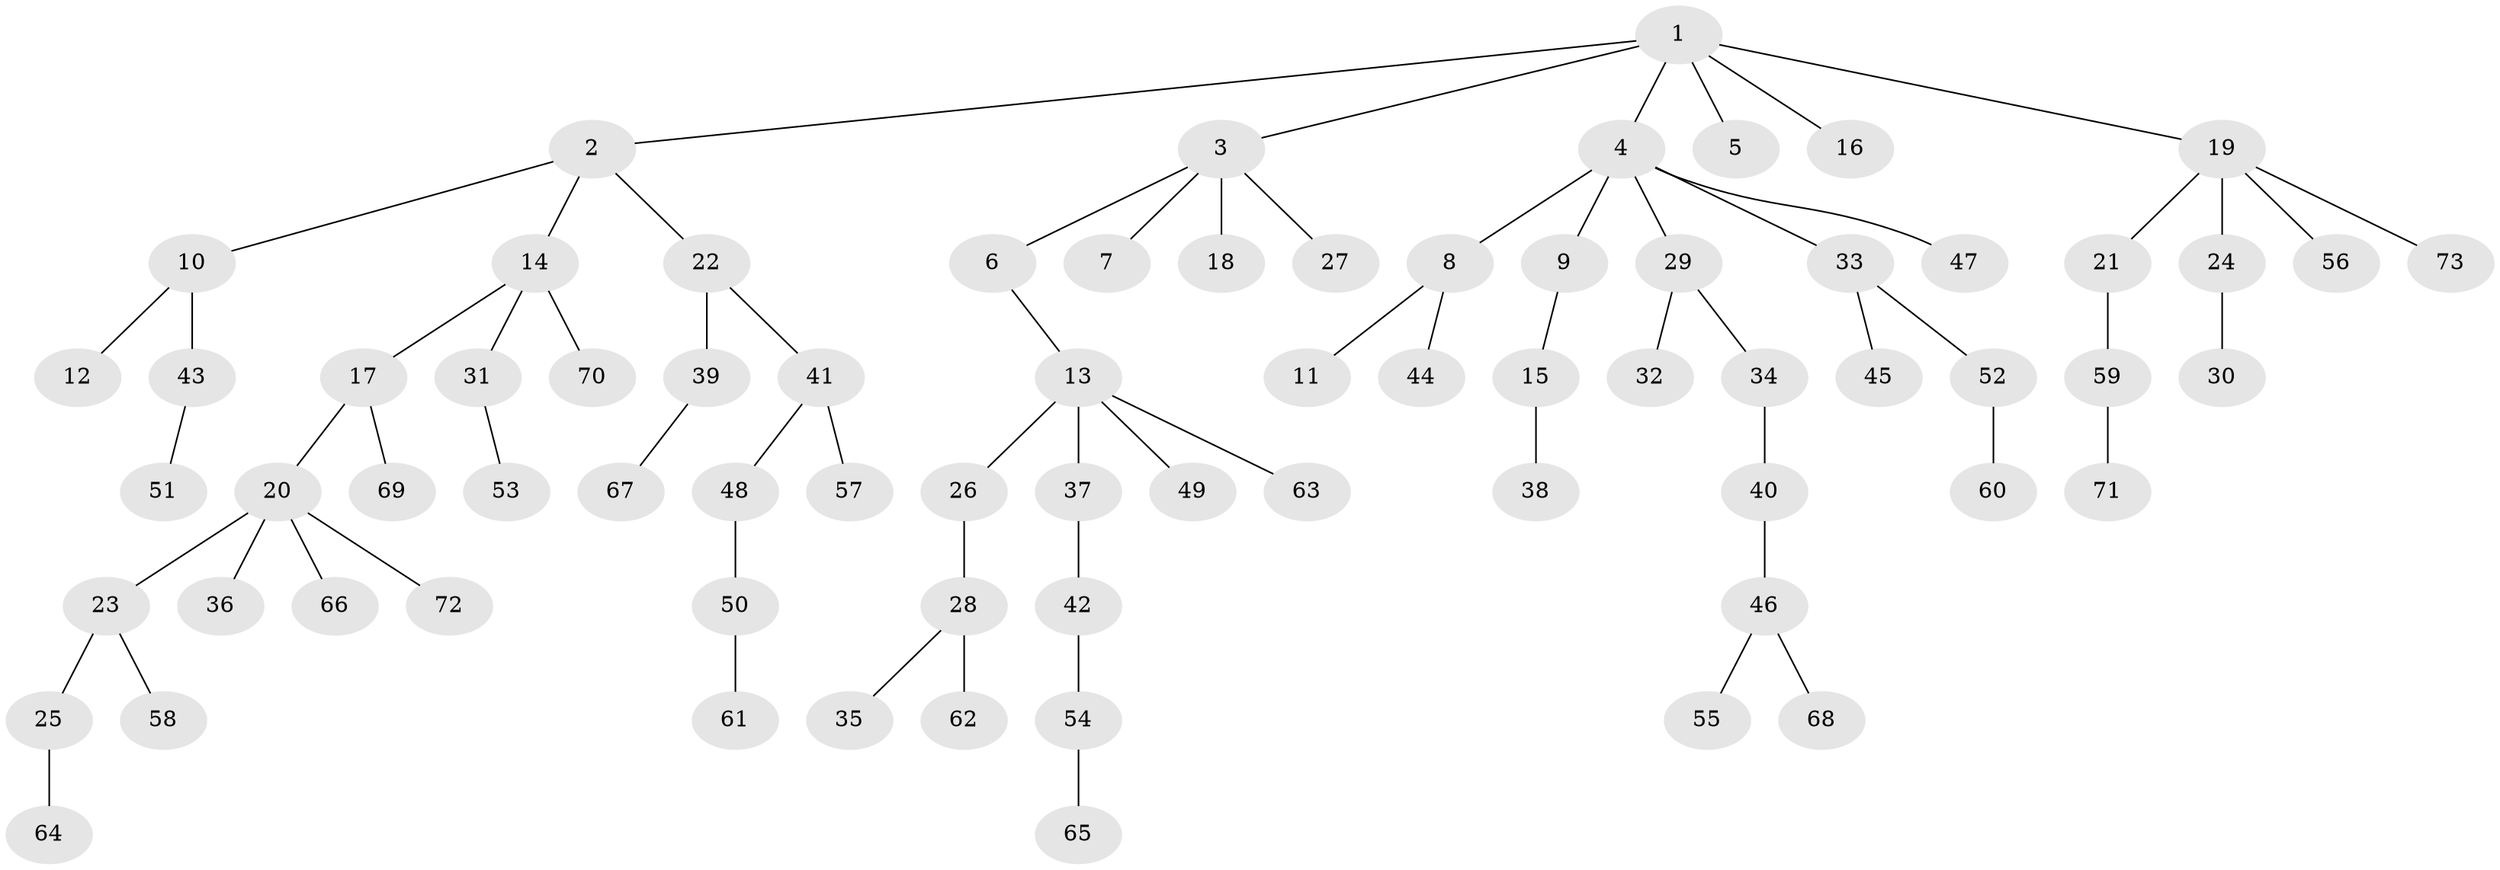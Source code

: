 // Generated by graph-tools (version 1.1) at 2025/02/03/09/25 03:02:24]
// undirected, 73 vertices, 72 edges
graph export_dot {
graph [start="1"]
  node [color=gray90,style=filled];
  1;
  2;
  3;
  4;
  5;
  6;
  7;
  8;
  9;
  10;
  11;
  12;
  13;
  14;
  15;
  16;
  17;
  18;
  19;
  20;
  21;
  22;
  23;
  24;
  25;
  26;
  27;
  28;
  29;
  30;
  31;
  32;
  33;
  34;
  35;
  36;
  37;
  38;
  39;
  40;
  41;
  42;
  43;
  44;
  45;
  46;
  47;
  48;
  49;
  50;
  51;
  52;
  53;
  54;
  55;
  56;
  57;
  58;
  59;
  60;
  61;
  62;
  63;
  64;
  65;
  66;
  67;
  68;
  69;
  70;
  71;
  72;
  73;
  1 -- 2;
  1 -- 3;
  1 -- 4;
  1 -- 5;
  1 -- 16;
  1 -- 19;
  2 -- 10;
  2 -- 14;
  2 -- 22;
  3 -- 6;
  3 -- 7;
  3 -- 18;
  3 -- 27;
  4 -- 8;
  4 -- 9;
  4 -- 29;
  4 -- 33;
  4 -- 47;
  6 -- 13;
  8 -- 11;
  8 -- 44;
  9 -- 15;
  10 -- 12;
  10 -- 43;
  13 -- 26;
  13 -- 37;
  13 -- 49;
  13 -- 63;
  14 -- 17;
  14 -- 31;
  14 -- 70;
  15 -- 38;
  17 -- 20;
  17 -- 69;
  19 -- 21;
  19 -- 24;
  19 -- 56;
  19 -- 73;
  20 -- 23;
  20 -- 36;
  20 -- 66;
  20 -- 72;
  21 -- 59;
  22 -- 39;
  22 -- 41;
  23 -- 25;
  23 -- 58;
  24 -- 30;
  25 -- 64;
  26 -- 28;
  28 -- 35;
  28 -- 62;
  29 -- 32;
  29 -- 34;
  31 -- 53;
  33 -- 45;
  33 -- 52;
  34 -- 40;
  37 -- 42;
  39 -- 67;
  40 -- 46;
  41 -- 48;
  41 -- 57;
  42 -- 54;
  43 -- 51;
  46 -- 55;
  46 -- 68;
  48 -- 50;
  50 -- 61;
  52 -- 60;
  54 -- 65;
  59 -- 71;
}
